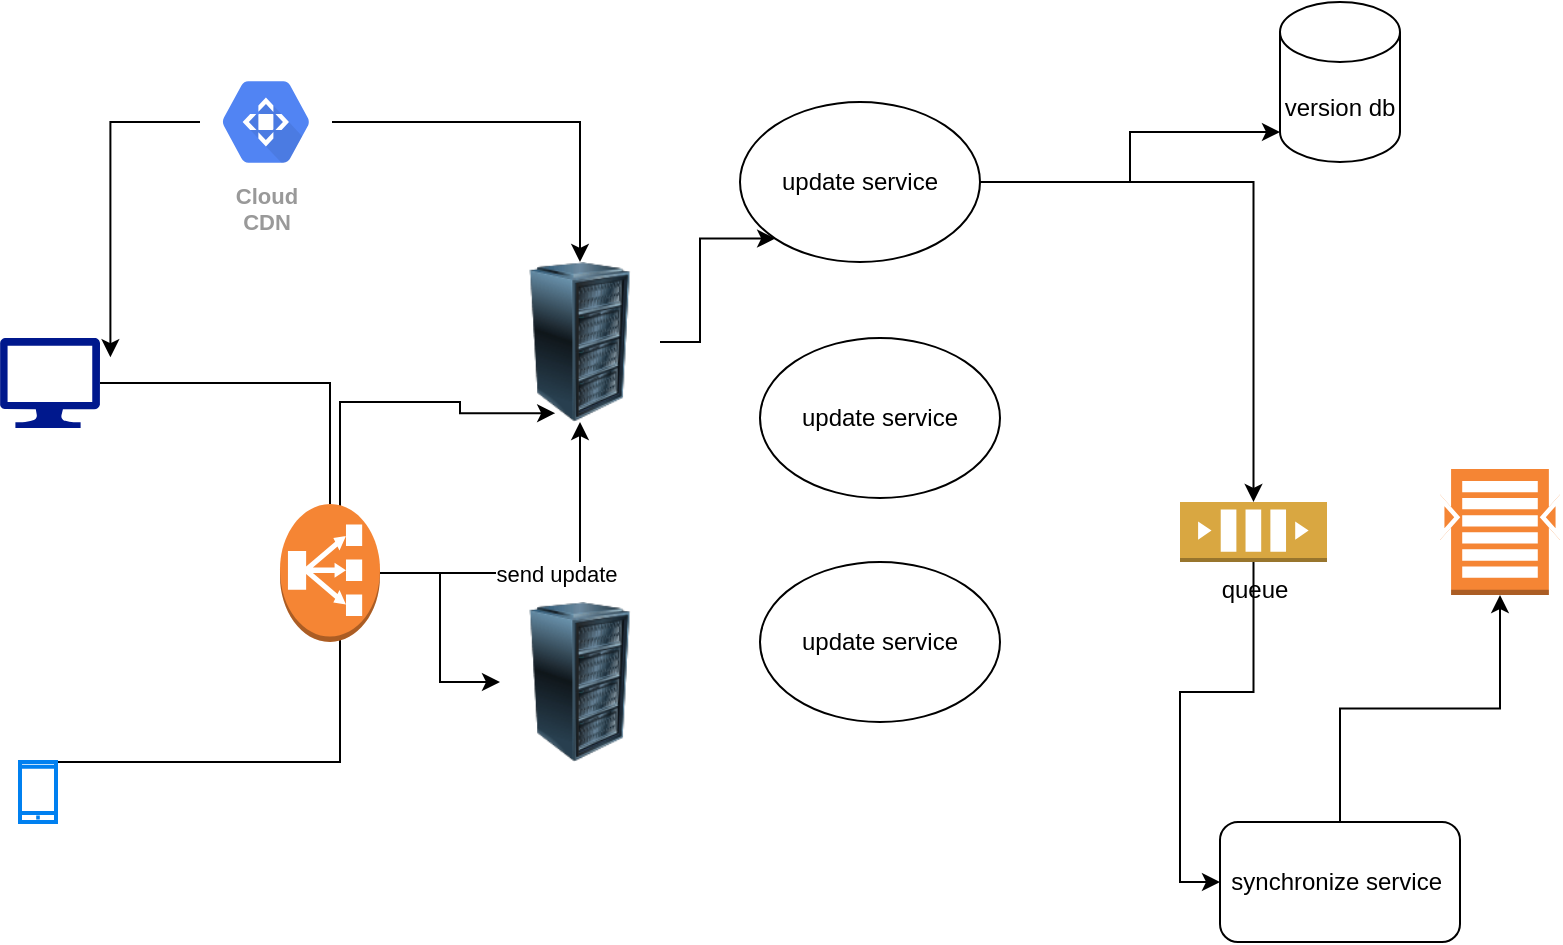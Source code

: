 <mxfile version="16.6.5" type="github"><diagram id="_gGhArUNHiM0Q3OH7cKJ" name="Page-1"><mxGraphModel dx="1422" dy="1928" grid="1" gridSize="10" guides="1" tooltips="1" connect="1" arrows="1" fold="1" page="1" pageScale="1" pageWidth="850" pageHeight="1100" math="0" shadow="0"><root><mxCell id="0"/><mxCell id="1" parent="0"/><mxCell id="kL0CnbSHpXo8VddNQ-Oz-15" style="edgeStyle=orthogonalEdgeStyle;rounded=0;orthogonalLoop=1;jettySize=auto;html=1;entryX=0;entryY=1;entryDx=0;entryDy=0;" edge="1" parent="1" source="kL0CnbSHpXo8VddNQ-Oz-2" target="kL0CnbSHpXo8VddNQ-Oz-10"><mxGeometry relative="1" as="geometry"/></mxCell><mxCell id="kL0CnbSHpXo8VddNQ-Oz-2" value="" style="image;html=1;image=img/lib/clip_art/computers/Server_Rack_128x128.png" vertex="1" parent="1"><mxGeometry x="280" y="100" width="80" height="80" as="geometry"/></mxCell><mxCell id="kL0CnbSHpXo8VddNQ-Oz-17" value="send update" style="edgeStyle=orthogonalEdgeStyle;rounded=0;orthogonalLoop=1;jettySize=auto;html=1;startArrow=none;" edge="1" parent="1" source="kL0CnbSHpXo8VddNQ-Oz-18" target="kL0CnbSHpXo8VddNQ-Oz-2"><mxGeometry relative="1" as="geometry"/></mxCell><mxCell id="kL0CnbSHpXo8VddNQ-Oz-5" value="" style="sketch=0;aspect=fixed;pointerEvents=1;shadow=0;dashed=0;html=1;strokeColor=none;labelPosition=center;verticalLabelPosition=bottom;verticalAlign=top;align=center;fillColor=#00188D;shape=mxgraph.azure.computer" vertex="1" parent="1"><mxGeometry x="30" y="138" width="50" height="45" as="geometry"/></mxCell><mxCell id="kL0CnbSHpXo8VddNQ-Oz-16" style="edgeStyle=orthogonalEdgeStyle;rounded=0;orthogonalLoop=1;jettySize=auto;html=1;entryX=0.345;entryY=0.945;entryDx=0;entryDy=0;entryPerimeter=0;" edge="1" parent="1" source="kL0CnbSHpXo8VddNQ-Oz-6" target="kL0CnbSHpXo8VddNQ-Oz-2"><mxGeometry relative="1" as="geometry"><mxPoint x="260" y="220" as="targetPoint"/><Array as="points"><mxPoint x="200" y="350"/><mxPoint x="200" y="170"/><mxPoint x="260" y="170"/><mxPoint x="260" y="176"/></Array></mxGeometry></mxCell><mxCell id="kL0CnbSHpXo8VddNQ-Oz-6" value="" style="html=1;verticalLabelPosition=bottom;align=center;labelBackgroundColor=#ffffff;verticalAlign=top;strokeWidth=2;strokeColor=#0080F0;shadow=0;dashed=0;shape=mxgraph.ios7.icons.smartphone;" vertex="1" parent="1"><mxGeometry x="40" y="350" width="18" height="30" as="geometry"/></mxCell><mxCell id="kL0CnbSHpXo8VddNQ-Oz-14" style="edgeStyle=orthogonalEdgeStyle;rounded=0;orthogonalLoop=1;jettySize=auto;html=1;entryX=0;entryY=0.5;entryDx=0;entryDy=0;" edge="1" parent="1" source="kL0CnbSHpXo8VddNQ-Oz-7" target="kL0CnbSHpXo8VddNQ-Oz-12"><mxGeometry relative="1" as="geometry"/></mxCell><mxCell id="kL0CnbSHpXo8VddNQ-Oz-7" value="queue" style="outlineConnect=0;dashed=0;verticalLabelPosition=bottom;verticalAlign=top;align=center;html=1;shape=mxgraph.aws3.queue;fillColor=#D9A741;gradientColor=none;" vertex="1" parent="1"><mxGeometry x="620" y="220" width="73.5" height="30" as="geometry"/></mxCell><mxCell id="kL0CnbSHpXo8VddNQ-Oz-9" value="" style="outlineConnect=0;dashed=0;verticalLabelPosition=bottom;verticalAlign=top;align=center;html=1;shape=mxgraph.aws3.search_documents;fillColor=#F58534;gradientColor=none;" vertex="1" parent="1"><mxGeometry x="750" y="203.5" width="60" height="63" as="geometry"/></mxCell><mxCell id="kL0CnbSHpXo8VddNQ-Oz-11" style="edgeStyle=orthogonalEdgeStyle;rounded=0;orthogonalLoop=1;jettySize=auto;html=1;" edge="1" parent="1" source="kL0CnbSHpXo8VddNQ-Oz-10" target="kL0CnbSHpXo8VddNQ-Oz-7"><mxGeometry relative="1" as="geometry"/></mxCell><mxCell id="kL0CnbSHpXo8VddNQ-Oz-21" style="edgeStyle=orthogonalEdgeStyle;rounded=0;orthogonalLoop=1;jettySize=auto;html=1;entryX=0;entryY=1;entryDx=0;entryDy=-15;entryPerimeter=0;" edge="1" parent="1" source="kL0CnbSHpXo8VddNQ-Oz-10" target="kL0CnbSHpXo8VddNQ-Oz-20"><mxGeometry relative="1" as="geometry"/></mxCell><mxCell id="kL0CnbSHpXo8VddNQ-Oz-10" value="update service" style="ellipse;whiteSpace=wrap;html=1;" vertex="1" parent="1"><mxGeometry x="400" y="20" width="120" height="80" as="geometry"/></mxCell><mxCell id="kL0CnbSHpXo8VddNQ-Oz-13" value="" style="edgeStyle=orthogonalEdgeStyle;rounded=0;orthogonalLoop=1;jettySize=auto;html=1;" edge="1" parent="1" source="kL0CnbSHpXo8VddNQ-Oz-12" target="kL0CnbSHpXo8VddNQ-Oz-9"><mxGeometry relative="1" as="geometry"/></mxCell><mxCell id="kL0CnbSHpXo8VddNQ-Oz-12" value="synchronize service&amp;nbsp;" style="rounded=1;whiteSpace=wrap;html=1;" vertex="1" parent="1"><mxGeometry x="640" y="380" width="120" height="60" as="geometry"/></mxCell><mxCell id="kL0CnbSHpXo8VddNQ-Oz-23" style="edgeStyle=orthogonalEdgeStyle;rounded=0;orthogonalLoop=1;jettySize=auto;html=1;" edge="1" parent="1" source="kL0CnbSHpXo8VddNQ-Oz-18" target="kL0CnbSHpXo8VddNQ-Oz-22"><mxGeometry relative="1" as="geometry"/></mxCell><mxCell id="kL0CnbSHpXo8VddNQ-Oz-18" value="" style="outlineConnect=0;dashed=0;verticalLabelPosition=bottom;verticalAlign=top;align=center;html=1;shape=mxgraph.aws3.classic_load_balancer;fillColor=#F58534;gradientColor=none;" vertex="1" parent="1"><mxGeometry x="170" y="221" width="50" height="69" as="geometry"/></mxCell><mxCell id="kL0CnbSHpXo8VddNQ-Oz-19" value="" style="edgeStyle=orthogonalEdgeStyle;rounded=0;orthogonalLoop=1;jettySize=auto;html=1;endArrow=none;" edge="1" parent="1" source="kL0CnbSHpXo8VddNQ-Oz-5" target="kL0CnbSHpXo8VddNQ-Oz-18"><mxGeometry relative="1" as="geometry"><mxPoint x="120" y="162.5" as="sourcePoint"/><mxPoint x="340" y="215" as="targetPoint"/></mxGeometry></mxCell><mxCell id="kL0CnbSHpXo8VddNQ-Oz-20" value="version db" style="shape=cylinder3;whiteSpace=wrap;html=1;boundedLbl=1;backgroundOutline=1;size=15;" vertex="1" parent="1"><mxGeometry x="670" y="-30" width="60" height="80" as="geometry"/></mxCell><mxCell id="kL0CnbSHpXo8VddNQ-Oz-22" value="" style="image;html=1;image=img/lib/clip_art/computers/Server_Rack_128x128.png" vertex="1" parent="1"><mxGeometry x="280" y="270" width="80" height="80" as="geometry"/></mxCell><mxCell id="kL0CnbSHpXo8VddNQ-Oz-25" style="edgeStyle=orthogonalEdgeStyle;rounded=0;orthogonalLoop=1;jettySize=auto;html=1;entryX=1.104;entryY=0.213;entryDx=0;entryDy=0;entryPerimeter=0;" edge="1" parent="1" source="kL0CnbSHpXo8VddNQ-Oz-24" target="kL0CnbSHpXo8VddNQ-Oz-5"><mxGeometry relative="1" as="geometry"/></mxCell><mxCell id="kL0CnbSHpXo8VddNQ-Oz-26" style="edgeStyle=orthogonalEdgeStyle;rounded=0;orthogonalLoop=1;jettySize=auto;html=1;" edge="1" parent="1" source="kL0CnbSHpXo8VddNQ-Oz-24" target="kL0CnbSHpXo8VddNQ-Oz-2"><mxGeometry relative="1" as="geometry"/></mxCell><mxCell id="kL0CnbSHpXo8VddNQ-Oz-24" value="Cloud&#10;CDN" style="sketch=0;html=1;fillColor=#5184F3;strokeColor=none;verticalAlign=top;labelPosition=center;verticalLabelPosition=bottom;align=center;spacingTop=-6;fontSize=11;fontStyle=1;fontColor=#999999;shape=mxgraph.gcp2.hexIcon;prIcon=cloud_cdn" vertex="1" parent="1"><mxGeometry x="130" width="66" height="60" as="geometry"/></mxCell><mxCell id="kL0CnbSHpXo8VddNQ-Oz-27" value="update service" style="ellipse;whiteSpace=wrap;html=1;" vertex="1" parent="1"><mxGeometry x="410" y="138" width="120" height="80" as="geometry"/></mxCell><mxCell id="kL0CnbSHpXo8VddNQ-Oz-28" value="update service" style="ellipse;whiteSpace=wrap;html=1;" vertex="1" parent="1"><mxGeometry x="410" y="250" width="120" height="80" as="geometry"/></mxCell></root></mxGraphModel></diagram></mxfile>